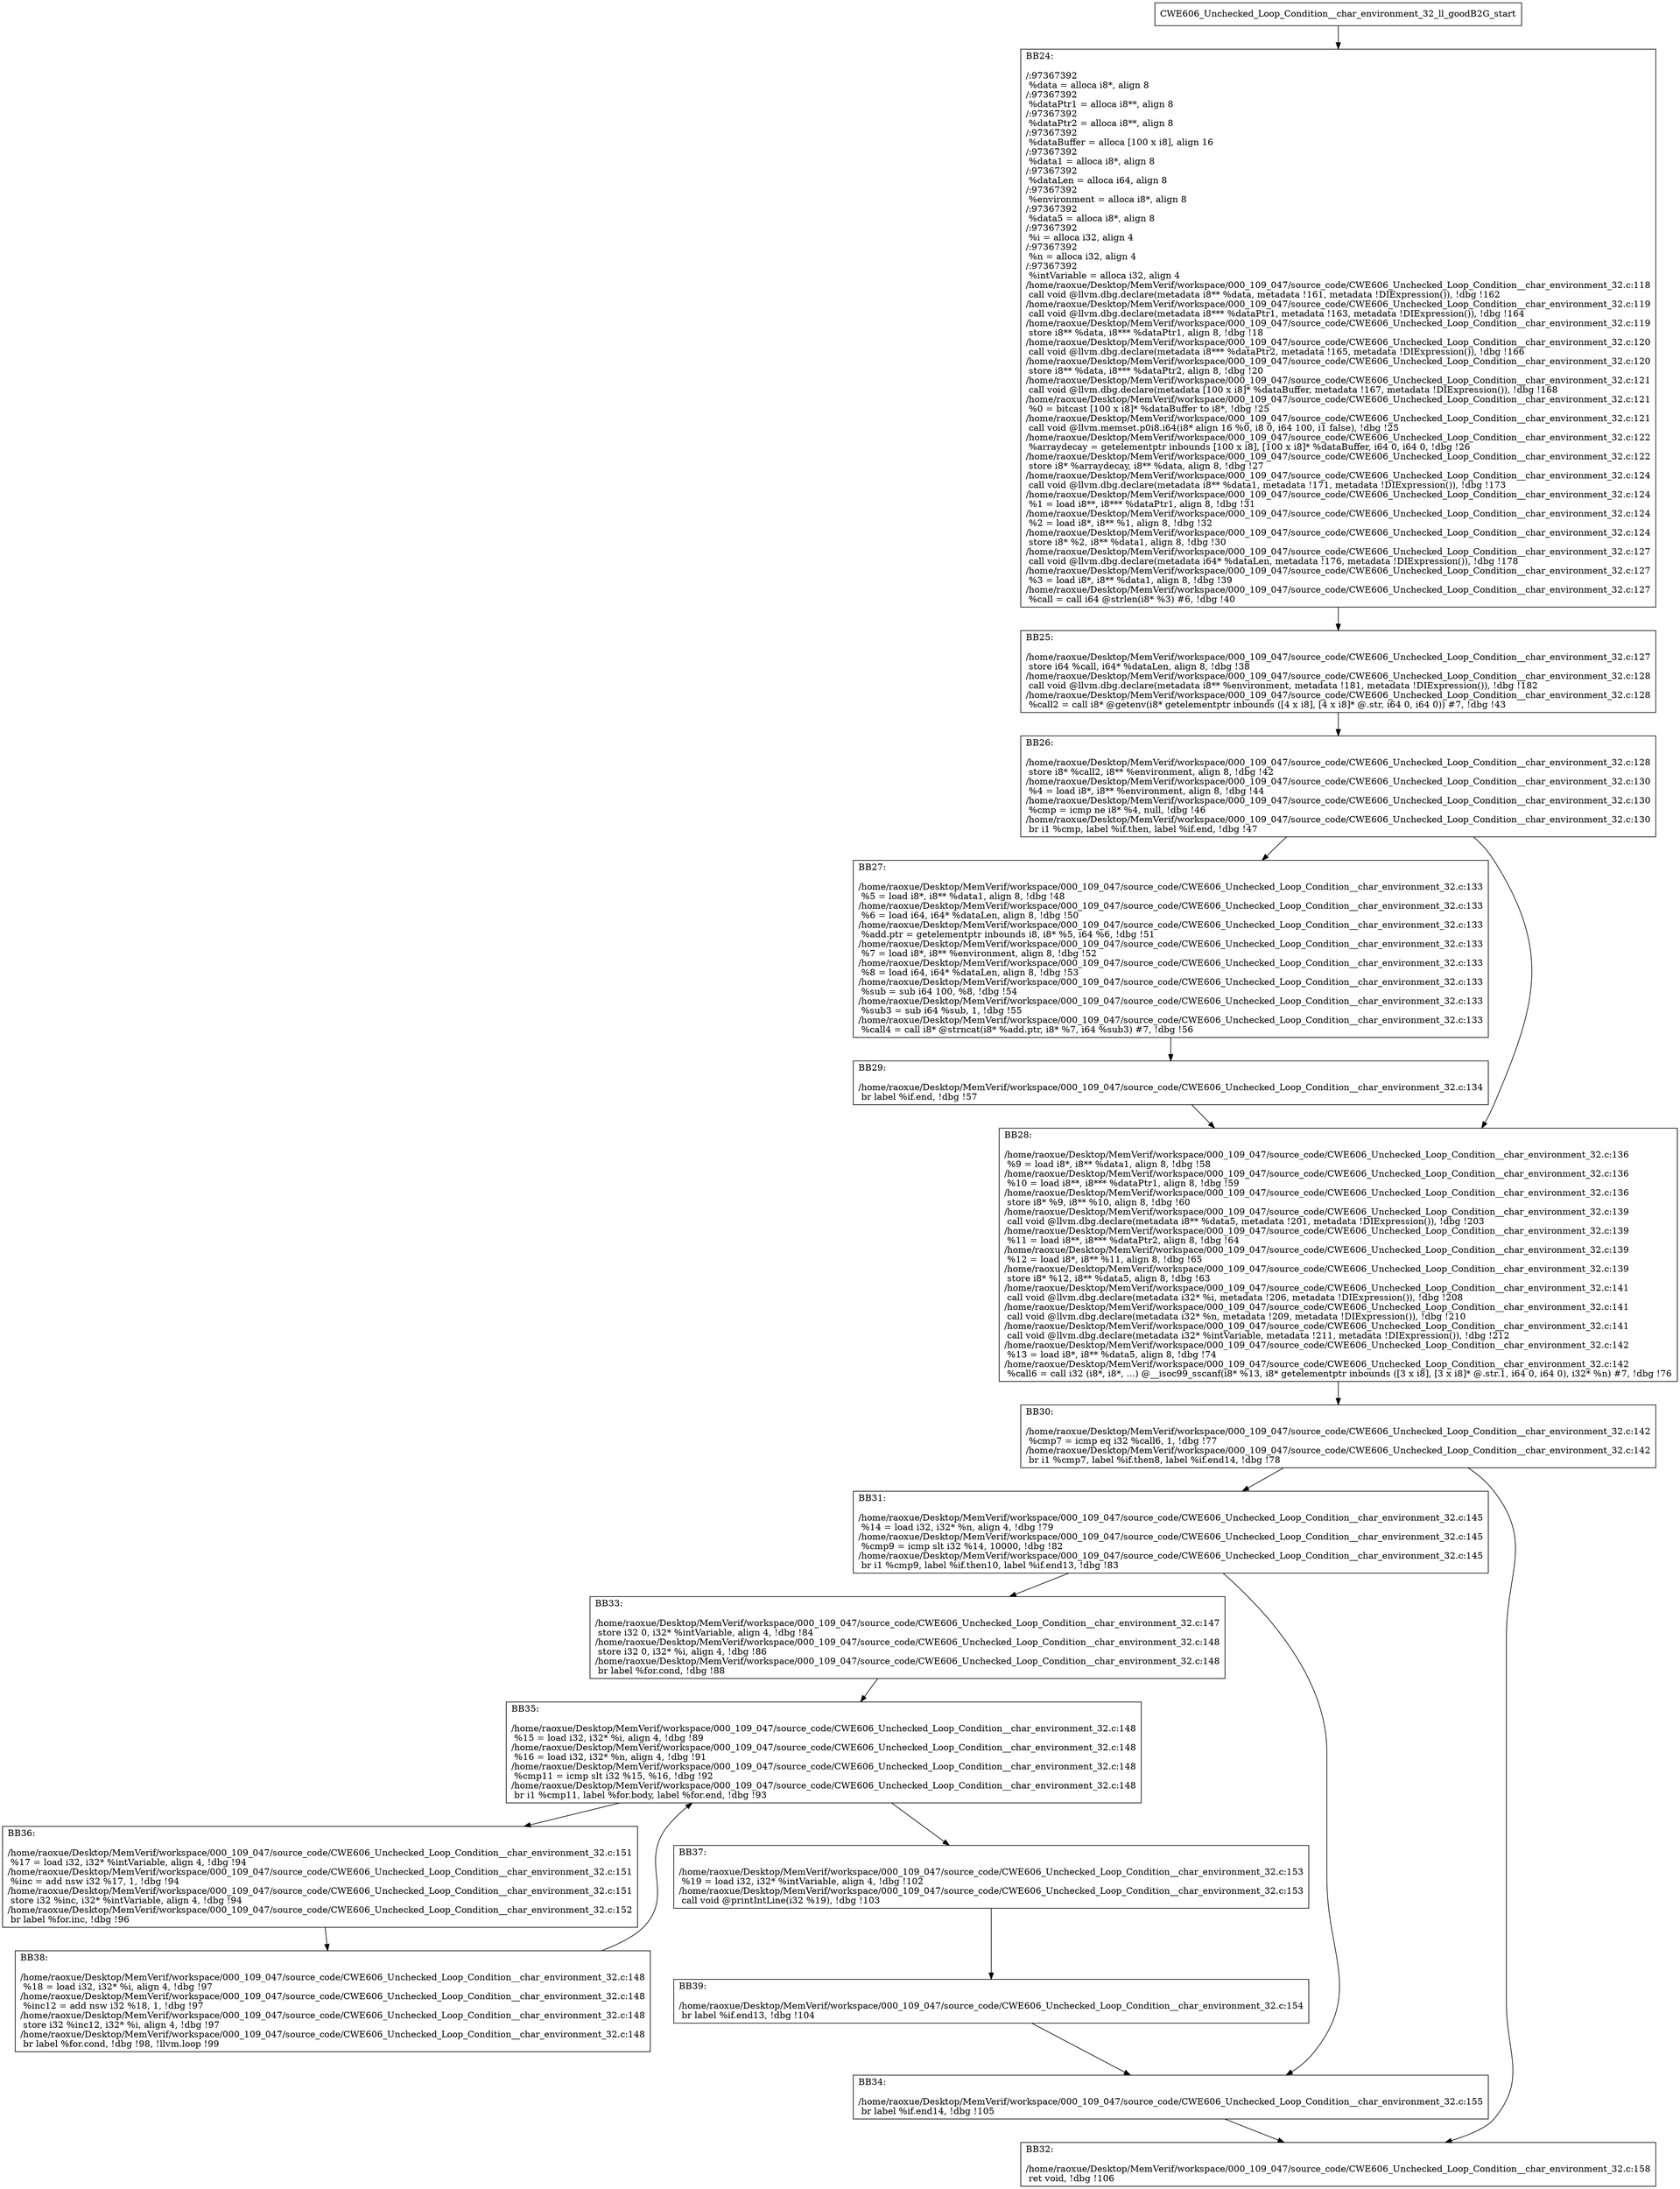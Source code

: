 digraph "CFG for'CWE606_Unchecked_Loop_Condition__char_environment_32_ll_goodB2G' function" {
	BBCWE606_Unchecked_Loop_Condition__char_environment_32_ll_goodB2G_start[shape=record,label="{CWE606_Unchecked_Loop_Condition__char_environment_32_ll_goodB2G_start}"];
	BBCWE606_Unchecked_Loop_Condition__char_environment_32_ll_goodB2G_start-> CWE606_Unchecked_Loop_Condition__char_environment_32_ll_goodB2GBB24;
	CWE606_Unchecked_Loop_Condition__char_environment_32_ll_goodB2GBB24 [shape=record, label="{BB24:\l\l/:97367392\l
  %data = alloca i8*, align 8\l
/:97367392\l
  %dataPtr1 = alloca i8**, align 8\l
/:97367392\l
  %dataPtr2 = alloca i8**, align 8\l
/:97367392\l
  %dataBuffer = alloca [100 x i8], align 16\l
/:97367392\l
  %data1 = alloca i8*, align 8\l
/:97367392\l
  %dataLen = alloca i64, align 8\l
/:97367392\l
  %environment = alloca i8*, align 8\l
/:97367392\l
  %data5 = alloca i8*, align 8\l
/:97367392\l
  %i = alloca i32, align 4\l
/:97367392\l
  %n = alloca i32, align 4\l
/:97367392\l
  %intVariable = alloca i32, align 4\l
/home/raoxue/Desktop/MemVerif/workspace/000_109_047/source_code/CWE606_Unchecked_Loop_Condition__char_environment_32.c:118\l
  call void @llvm.dbg.declare(metadata i8** %data, metadata !161, metadata !DIExpression()), !dbg !162\l
/home/raoxue/Desktop/MemVerif/workspace/000_109_047/source_code/CWE606_Unchecked_Loop_Condition__char_environment_32.c:119\l
  call void @llvm.dbg.declare(metadata i8*** %dataPtr1, metadata !163, metadata !DIExpression()), !dbg !164\l
/home/raoxue/Desktop/MemVerif/workspace/000_109_047/source_code/CWE606_Unchecked_Loop_Condition__char_environment_32.c:119\l
  store i8** %data, i8*** %dataPtr1, align 8, !dbg !18\l
/home/raoxue/Desktop/MemVerif/workspace/000_109_047/source_code/CWE606_Unchecked_Loop_Condition__char_environment_32.c:120\l
  call void @llvm.dbg.declare(metadata i8*** %dataPtr2, metadata !165, metadata !DIExpression()), !dbg !166\l
/home/raoxue/Desktop/MemVerif/workspace/000_109_047/source_code/CWE606_Unchecked_Loop_Condition__char_environment_32.c:120\l
  store i8** %data, i8*** %dataPtr2, align 8, !dbg !20\l
/home/raoxue/Desktop/MemVerif/workspace/000_109_047/source_code/CWE606_Unchecked_Loop_Condition__char_environment_32.c:121\l
  call void @llvm.dbg.declare(metadata [100 x i8]* %dataBuffer, metadata !167, metadata !DIExpression()), !dbg !168\l
/home/raoxue/Desktop/MemVerif/workspace/000_109_047/source_code/CWE606_Unchecked_Loop_Condition__char_environment_32.c:121\l
  %0 = bitcast [100 x i8]* %dataBuffer to i8*, !dbg !25\l
/home/raoxue/Desktop/MemVerif/workspace/000_109_047/source_code/CWE606_Unchecked_Loop_Condition__char_environment_32.c:121\l
  call void @llvm.memset.p0i8.i64(i8* align 16 %0, i8 0, i64 100, i1 false), !dbg !25\l
/home/raoxue/Desktop/MemVerif/workspace/000_109_047/source_code/CWE606_Unchecked_Loop_Condition__char_environment_32.c:122\l
  %arraydecay = getelementptr inbounds [100 x i8], [100 x i8]* %dataBuffer, i64 0, i64 0, !dbg !26\l
/home/raoxue/Desktop/MemVerif/workspace/000_109_047/source_code/CWE606_Unchecked_Loop_Condition__char_environment_32.c:122\l
  store i8* %arraydecay, i8** %data, align 8, !dbg !27\l
/home/raoxue/Desktop/MemVerif/workspace/000_109_047/source_code/CWE606_Unchecked_Loop_Condition__char_environment_32.c:124\l
  call void @llvm.dbg.declare(metadata i8** %data1, metadata !171, metadata !DIExpression()), !dbg !173\l
/home/raoxue/Desktop/MemVerif/workspace/000_109_047/source_code/CWE606_Unchecked_Loop_Condition__char_environment_32.c:124\l
  %1 = load i8**, i8*** %dataPtr1, align 8, !dbg !31\l
/home/raoxue/Desktop/MemVerif/workspace/000_109_047/source_code/CWE606_Unchecked_Loop_Condition__char_environment_32.c:124\l
  %2 = load i8*, i8** %1, align 8, !dbg !32\l
/home/raoxue/Desktop/MemVerif/workspace/000_109_047/source_code/CWE606_Unchecked_Loop_Condition__char_environment_32.c:124\l
  store i8* %2, i8** %data1, align 8, !dbg !30\l
/home/raoxue/Desktop/MemVerif/workspace/000_109_047/source_code/CWE606_Unchecked_Loop_Condition__char_environment_32.c:127\l
  call void @llvm.dbg.declare(metadata i64* %dataLen, metadata !176, metadata !DIExpression()), !dbg !178\l
/home/raoxue/Desktop/MemVerif/workspace/000_109_047/source_code/CWE606_Unchecked_Loop_Condition__char_environment_32.c:127\l
  %3 = load i8*, i8** %data1, align 8, !dbg !39\l
/home/raoxue/Desktop/MemVerif/workspace/000_109_047/source_code/CWE606_Unchecked_Loop_Condition__char_environment_32.c:127\l
  %call = call i64 @strlen(i8* %3) #6, !dbg !40\l
}"];
	CWE606_Unchecked_Loop_Condition__char_environment_32_ll_goodB2GBB24-> CWE606_Unchecked_Loop_Condition__char_environment_32_ll_goodB2GBB25;
	CWE606_Unchecked_Loop_Condition__char_environment_32_ll_goodB2GBB25 [shape=record, label="{BB25:\l\l/home/raoxue/Desktop/MemVerif/workspace/000_109_047/source_code/CWE606_Unchecked_Loop_Condition__char_environment_32.c:127\l
  store i64 %call, i64* %dataLen, align 8, !dbg !38\l
/home/raoxue/Desktop/MemVerif/workspace/000_109_047/source_code/CWE606_Unchecked_Loop_Condition__char_environment_32.c:128\l
  call void @llvm.dbg.declare(metadata i8** %environment, metadata !181, metadata !DIExpression()), !dbg !182\l
/home/raoxue/Desktop/MemVerif/workspace/000_109_047/source_code/CWE606_Unchecked_Loop_Condition__char_environment_32.c:128\l
  %call2 = call i8* @getenv(i8* getelementptr inbounds ([4 x i8], [4 x i8]* @.str, i64 0, i64 0)) #7, !dbg !43\l
}"];
	CWE606_Unchecked_Loop_Condition__char_environment_32_ll_goodB2GBB25-> CWE606_Unchecked_Loop_Condition__char_environment_32_ll_goodB2GBB26;
	CWE606_Unchecked_Loop_Condition__char_environment_32_ll_goodB2GBB26 [shape=record, label="{BB26:\l\l/home/raoxue/Desktop/MemVerif/workspace/000_109_047/source_code/CWE606_Unchecked_Loop_Condition__char_environment_32.c:128\l
  store i8* %call2, i8** %environment, align 8, !dbg !42\l
/home/raoxue/Desktop/MemVerif/workspace/000_109_047/source_code/CWE606_Unchecked_Loop_Condition__char_environment_32.c:130\l
  %4 = load i8*, i8** %environment, align 8, !dbg !44\l
/home/raoxue/Desktop/MemVerif/workspace/000_109_047/source_code/CWE606_Unchecked_Loop_Condition__char_environment_32.c:130\l
  %cmp = icmp ne i8* %4, null, !dbg !46\l
/home/raoxue/Desktop/MemVerif/workspace/000_109_047/source_code/CWE606_Unchecked_Loop_Condition__char_environment_32.c:130\l
  br i1 %cmp, label %if.then, label %if.end, !dbg !47\l
}"];
	CWE606_Unchecked_Loop_Condition__char_environment_32_ll_goodB2GBB26-> CWE606_Unchecked_Loop_Condition__char_environment_32_ll_goodB2GBB27;
	CWE606_Unchecked_Loop_Condition__char_environment_32_ll_goodB2GBB26-> CWE606_Unchecked_Loop_Condition__char_environment_32_ll_goodB2GBB28;
	CWE606_Unchecked_Loop_Condition__char_environment_32_ll_goodB2GBB27 [shape=record, label="{BB27:\l\l/home/raoxue/Desktop/MemVerif/workspace/000_109_047/source_code/CWE606_Unchecked_Loop_Condition__char_environment_32.c:133\l
  %5 = load i8*, i8** %data1, align 8, !dbg !48\l
/home/raoxue/Desktop/MemVerif/workspace/000_109_047/source_code/CWE606_Unchecked_Loop_Condition__char_environment_32.c:133\l
  %6 = load i64, i64* %dataLen, align 8, !dbg !50\l
/home/raoxue/Desktop/MemVerif/workspace/000_109_047/source_code/CWE606_Unchecked_Loop_Condition__char_environment_32.c:133\l
  %add.ptr = getelementptr inbounds i8, i8* %5, i64 %6, !dbg !51\l
/home/raoxue/Desktop/MemVerif/workspace/000_109_047/source_code/CWE606_Unchecked_Loop_Condition__char_environment_32.c:133\l
  %7 = load i8*, i8** %environment, align 8, !dbg !52\l
/home/raoxue/Desktop/MemVerif/workspace/000_109_047/source_code/CWE606_Unchecked_Loop_Condition__char_environment_32.c:133\l
  %8 = load i64, i64* %dataLen, align 8, !dbg !53\l
/home/raoxue/Desktop/MemVerif/workspace/000_109_047/source_code/CWE606_Unchecked_Loop_Condition__char_environment_32.c:133\l
  %sub = sub i64 100, %8, !dbg !54\l
/home/raoxue/Desktop/MemVerif/workspace/000_109_047/source_code/CWE606_Unchecked_Loop_Condition__char_environment_32.c:133\l
  %sub3 = sub i64 %sub, 1, !dbg !55\l
/home/raoxue/Desktop/MemVerif/workspace/000_109_047/source_code/CWE606_Unchecked_Loop_Condition__char_environment_32.c:133\l
  %call4 = call i8* @strncat(i8* %add.ptr, i8* %7, i64 %sub3) #7, !dbg !56\l
}"];
	CWE606_Unchecked_Loop_Condition__char_environment_32_ll_goodB2GBB27-> CWE606_Unchecked_Loop_Condition__char_environment_32_ll_goodB2GBB29;
	CWE606_Unchecked_Loop_Condition__char_environment_32_ll_goodB2GBB29 [shape=record, label="{BB29:\l\l/home/raoxue/Desktop/MemVerif/workspace/000_109_047/source_code/CWE606_Unchecked_Loop_Condition__char_environment_32.c:134\l
  br label %if.end, !dbg !57\l
}"];
	CWE606_Unchecked_Loop_Condition__char_environment_32_ll_goodB2GBB29-> CWE606_Unchecked_Loop_Condition__char_environment_32_ll_goodB2GBB28;
	CWE606_Unchecked_Loop_Condition__char_environment_32_ll_goodB2GBB28 [shape=record, label="{BB28:\l\l/home/raoxue/Desktop/MemVerif/workspace/000_109_047/source_code/CWE606_Unchecked_Loop_Condition__char_environment_32.c:136\l
  %9 = load i8*, i8** %data1, align 8, !dbg !58\l
/home/raoxue/Desktop/MemVerif/workspace/000_109_047/source_code/CWE606_Unchecked_Loop_Condition__char_environment_32.c:136\l
  %10 = load i8**, i8*** %dataPtr1, align 8, !dbg !59\l
/home/raoxue/Desktop/MemVerif/workspace/000_109_047/source_code/CWE606_Unchecked_Loop_Condition__char_environment_32.c:136\l
  store i8* %9, i8** %10, align 8, !dbg !60\l
/home/raoxue/Desktop/MemVerif/workspace/000_109_047/source_code/CWE606_Unchecked_Loop_Condition__char_environment_32.c:139\l
  call void @llvm.dbg.declare(metadata i8** %data5, metadata !201, metadata !DIExpression()), !dbg !203\l
/home/raoxue/Desktop/MemVerif/workspace/000_109_047/source_code/CWE606_Unchecked_Loop_Condition__char_environment_32.c:139\l
  %11 = load i8**, i8*** %dataPtr2, align 8, !dbg !64\l
/home/raoxue/Desktop/MemVerif/workspace/000_109_047/source_code/CWE606_Unchecked_Loop_Condition__char_environment_32.c:139\l
  %12 = load i8*, i8** %11, align 8, !dbg !65\l
/home/raoxue/Desktop/MemVerif/workspace/000_109_047/source_code/CWE606_Unchecked_Loop_Condition__char_environment_32.c:139\l
  store i8* %12, i8** %data5, align 8, !dbg !63\l
/home/raoxue/Desktop/MemVerif/workspace/000_109_047/source_code/CWE606_Unchecked_Loop_Condition__char_environment_32.c:141\l
  call void @llvm.dbg.declare(metadata i32* %i, metadata !206, metadata !DIExpression()), !dbg !208\l
/home/raoxue/Desktop/MemVerif/workspace/000_109_047/source_code/CWE606_Unchecked_Loop_Condition__char_environment_32.c:141\l
  call void @llvm.dbg.declare(metadata i32* %n, metadata !209, metadata !DIExpression()), !dbg !210\l
/home/raoxue/Desktop/MemVerif/workspace/000_109_047/source_code/CWE606_Unchecked_Loop_Condition__char_environment_32.c:141\l
  call void @llvm.dbg.declare(metadata i32* %intVariable, metadata !211, metadata !DIExpression()), !dbg !212\l
/home/raoxue/Desktop/MemVerif/workspace/000_109_047/source_code/CWE606_Unchecked_Loop_Condition__char_environment_32.c:142\l
  %13 = load i8*, i8** %data5, align 8, !dbg !74\l
/home/raoxue/Desktop/MemVerif/workspace/000_109_047/source_code/CWE606_Unchecked_Loop_Condition__char_environment_32.c:142\l
  %call6 = call i32 (i8*, i8*, ...) @__isoc99_sscanf(i8* %13, i8* getelementptr inbounds ([3 x i8], [3 x i8]* @.str.1, i64 0, i64 0), i32* %n) #7, !dbg !76\l
}"];
	CWE606_Unchecked_Loop_Condition__char_environment_32_ll_goodB2GBB28-> CWE606_Unchecked_Loop_Condition__char_environment_32_ll_goodB2GBB30;
	CWE606_Unchecked_Loop_Condition__char_environment_32_ll_goodB2GBB30 [shape=record, label="{BB30:\l\l/home/raoxue/Desktop/MemVerif/workspace/000_109_047/source_code/CWE606_Unchecked_Loop_Condition__char_environment_32.c:142\l
  %cmp7 = icmp eq i32 %call6, 1, !dbg !77\l
/home/raoxue/Desktop/MemVerif/workspace/000_109_047/source_code/CWE606_Unchecked_Loop_Condition__char_environment_32.c:142\l
  br i1 %cmp7, label %if.then8, label %if.end14, !dbg !78\l
}"];
	CWE606_Unchecked_Loop_Condition__char_environment_32_ll_goodB2GBB30-> CWE606_Unchecked_Loop_Condition__char_environment_32_ll_goodB2GBB31;
	CWE606_Unchecked_Loop_Condition__char_environment_32_ll_goodB2GBB30-> CWE606_Unchecked_Loop_Condition__char_environment_32_ll_goodB2GBB32;
	CWE606_Unchecked_Loop_Condition__char_environment_32_ll_goodB2GBB31 [shape=record, label="{BB31:\l\l/home/raoxue/Desktop/MemVerif/workspace/000_109_047/source_code/CWE606_Unchecked_Loop_Condition__char_environment_32.c:145\l
  %14 = load i32, i32* %n, align 4, !dbg !79\l
/home/raoxue/Desktop/MemVerif/workspace/000_109_047/source_code/CWE606_Unchecked_Loop_Condition__char_environment_32.c:145\l
  %cmp9 = icmp slt i32 %14, 10000, !dbg !82\l
/home/raoxue/Desktop/MemVerif/workspace/000_109_047/source_code/CWE606_Unchecked_Loop_Condition__char_environment_32.c:145\l
  br i1 %cmp9, label %if.then10, label %if.end13, !dbg !83\l
}"];
	CWE606_Unchecked_Loop_Condition__char_environment_32_ll_goodB2GBB31-> CWE606_Unchecked_Loop_Condition__char_environment_32_ll_goodB2GBB33;
	CWE606_Unchecked_Loop_Condition__char_environment_32_ll_goodB2GBB31-> CWE606_Unchecked_Loop_Condition__char_environment_32_ll_goodB2GBB34;
	CWE606_Unchecked_Loop_Condition__char_environment_32_ll_goodB2GBB33 [shape=record, label="{BB33:\l\l/home/raoxue/Desktop/MemVerif/workspace/000_109_047/source_code/CWE606_Unchecked_Loop_Condition__char_environment_32.c:147\l
  store i32 0, i32* %intVariable, align 4, !dbg !84\l
/home/raoxue/Desktop/MemVerif/workspace/000_109_047/source_code/CWE606_Unchecked_Loop_Condition__char_environment_32.c:148\l
  store i32 0, i32* %i, align 4, !dbg !86\l
/home/raoxue/Desktop/MemVerif/workspace/000_109_047/source_code/CWE606_Unchecked_Loop_Condition__char_environment_32.c:148\l
  br label %for.cond, !dbg !88\l
}"];
	CWE606_Unchecked_Loop_Condition__char_environment_32_ll_goodB2GBB33-> CWE606_Unchecked_Loop_Condition__char_environment_32_ll_goodB2GBB35;
	CWE606_Unchecked_Loop_Condition__char_environment_32_ll_goodB2GBB35 [shape=record, label="{BB35:\l\l/home/raoxue/Desktop/MemVerif/workspace/000_109_047/source_code/CWE606_Unchecked_Loop_Condition__char_environment_32.c:148\l
  %15 = load i32, i32* %i, align 4, !dbg !89\l
/home/raoxue/Desktop/MemVerif/workspace/000_109_047/source_code/CWE606_Unchecked_Loop_Condition__char_environment_32.c:148\l
  %16 = load i32, i32* %n, align 4, !dbg !91\l
/home/raoxue/Desktop/MemVerif/workspace/000_109_047/source_code/CWE606_Unchecked_Loop_Condition__char_environment_32.c:148\l
  %cmp11 = icmp slt i32 %15, %16, !dbg !92\l
/home/raoxue/Desktop/MemVerif/workspace/000_109_047/source_code/CWE606_Unchecked_Loop_Condition__char_environment_32.c:148\l
  br i1 %cmp11, label %for.body, label %for.end, !dbg !93\l
}"];
	CWE606_Unchecked_Loop_Condition__char_environment_32_ll_goodB2GBB35-> CWE606_Unchecked_Loop_Condition__char_environment_32_ll_goodB2GBB36;
	CWE606_Unchecked_Loop_Condition__char_environment_32_ll_goodB2GBB35-> CWE606_Unchecked_Loop_Condition__char_environment_32_ll_goodB2GBB37;
	CWE606_Unchecked_Loop_Condition__char_environment_32_ll_goodB2GBB36 [shape=record, label="{BB36:\l\l/home/raoxue/Desktop/MemVerif/workspace/000_109_047/source_code/CWE606_Unchecked_Loop_Condition__char_environment_32.c:151\l
  %17 = load i32, i32* %intVariable, align 4, !dbg !94\l
/home/raoxue/Desktop/MemVerif/workspace/000_109_047/source_code/CWE606_Unchecked_Loop_Condition__char_environment_32.c:151\l
  %inc = add nsw i32 %17, 1, !dbg !94\l
/home/raoxue/Desktop/MemVerif/workspace/000_109_047/source_code/CWE606_Unchecked_Loop_Condition__char_environment_32.c:151\l
  store i32 %inc, i32* %intVariable, align 4, !dbg !94\l
/home/raoxue/Desktop/MemVerif/workspace/000_109_047/source_code/CWE606_Unchecked_Loop_Condition__char_environment_32.c:152\l
  br label %for.inc, !dbg !96\l
}"];
	CWE606_Unchecked_Loop_Condition__char_environment_32_ll_goodB2GBB36-> CWE606_Unchecked_Loop_Condition__char_environment_32_ll_goodB2GBB38;
	CWE606_Unchecked_Loop_Condition__char_environment_32_ll_goodB2GBB38 [shape=record, label="{BB38:\l\l/home/raoxue/Desktop/MemVerif/workspace/000_109_047/source_code/CWE606_Unchecked_Loop_Condition__char_environment_32.c:148\l
  %18 = load i32, i32* %i, align 4, !dbg !97\l
/home/raoxue/Desktop/MemVerif/workspace/000_109_047/source_code/CWE606_Unchecked_Loop_Condition__char_environment_32.c:148\l
  %inc12 = add nsw i32 %18, 1, !dbg !97\l
/home/raoxue/Desktop/MemVerif/workspace/000_109_047/source_code/CWE606_Unchecked_Loop_Condition__char_environment_32.c:148\l
  store i32 %inc12, i32* %i, align 4, !dbg !97\l
/home/raoxue/Desktop/MemVerif/workspace/000_109_047/source_code/CWE606_Unchecked_Loop_Condition__char_environment_32.c:148\l
  br label %for.cond, !dbg !98, !llvm.loop !99\l
}"];
	CWE606_Unchecked_Loop_Condition__char_environment_32_ll_goodB2GBB38-> CWE606_Unchecked_Loop_Condition__char_environment_32_ll_goodB2GBB35;
	CWE606_Unchecked_Loop_Condition__char_environment_32_ll_goodB2GBB37 [shape=record, label="{BB37:\l\l/home/raoxue/Desktop/MemVerif/workspace/000_109_047/source_code/CWE606_Unchecked_Loop_Condition__char_environment_32.c:153\l
  %19 = load i32, i32* %intVariable, align 4, !dbg !102\l
/home/raoxue/Desktop/MemVerif/workspace/000_109_047/source_code/CWE606_Unchecked_Loop_Condition__char_environment_32.c:153\l
  call void @printIntLine(i32 %19), !dbg !103\l
}"];
	CWE606_Unchecked_Loop_Condition__char_environment_32_ll_goodB2GBB37-> CWE606_Unchecked_Loop_Condition__char_environment_32_ll_goodB2GBB39;
	CWE606_Unchecked_Loop_Condition__char_environment_32_ll_goodB2GBB39 [shape=record, label="{BB39:\l\l/home/raoxue/Desktop/MemVerif/workspace/000_109_047/source_code/CWE606_Unchecked_Loop_Condition__char_environment_32.c:154\l
  br label %if.end13, !dbg !104\l
}"];
	CWE606_Unchecked_Loop_Condition__char_environment_32_ll_goodB2GBB39-> CWE606_Unchecked_Loop_Condition__char_environment_32_ll_goodB2GBB34;
	CWE606_Unchecked_Loop_Condition__char_environment_32_ll_goodB2GBB34 [shape=record, label="{BB34:\l\l/home/raoxue/Desktop/MemVerif/workspace/000_109_047/source_code/CWE606_Unchecked_Loop_Condition__char_environment_32.c:155\l
  br label %if.end14, !dbg !105\l
}"];
	CWE606_Unchecked_Loop_Condition__char_environment_32_ll_goodB2GBB34-> CWE606_Unchecked_Loop_Condition__char_environment_32_ll_goodB2GBB32;
	CWE606_Unchecked_Loop_Condition__char_environment_32_ll_goodB2GBB32 [shape=record, label="{BB32:\l\l/home/raoxue/Desktop/MemVerif/workspace/000_109_047/source_code/CWE606_Unchecked_Loop_Condition__char_environment_32.c:158\l
  ret void, !dbg !106\l
}"];
}
